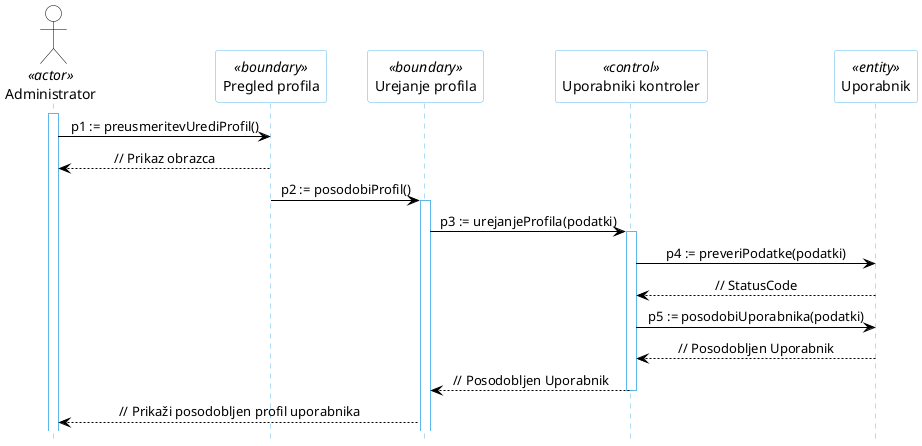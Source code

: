 @startuml
hide footbox

skinparam backgroundcolor transparent
skinparam defaultTextAlignment center
skinparam actorBorderColor black
skinparam actorBackgroundColor white
skinparam arrowColor black
skinparam sequenceLifeLineBorderColor #5FB8EC
skinparam sequenceParticipantBorderColor #5FB8EC
skinparam sequenceParticipantBackgroundColor white

actor "Administrator" AS U1 <<actor>>

participant "Pregled profila" as R6 <<boundary>>
participant "Urejanje profila" as R5 <<boundary>>
participant "Uporabniki kontroler" as R2 <<control>>
participant "Uporabnik" as R4 <<entity>>

activate U1
U1 -> R6: p1 := preusmeritevUrediProfil()
R6 --> U1: // Prikaz obrazca
R6 -> R5: p2 := posodobiProfil()
activate R5
R5 -> R2: p3 := urejanjeProfila(podatki)
activate R2
R2 -> R4: p4 := preveriPodatke(podatki)
R4 --> R2: // StatusCode
R2 -> R4: p5 := posodobiUporabnika(podatki)
R4 --> R2: // Posodobljen Uporabnik
R2 --> R5: // Posodobljen Uporabnik
deactivate R2
R5 --> U1: // Prikaži posodobljen profil uporabnika
@enduml